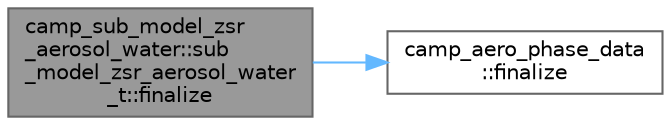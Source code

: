 digraph "camp_sub_model_zsr_aerosol_water::sub_model_zsr_aerosol_water_t::finalize"
{
 // LATEX_PDF_SIZE
  bgcolor="transparent";
  edge [fontname=Helvetica,fontsize=10,labelfontname=Helvetica,labelfontsize=10];
  node [fontname=Helvetica,fontsize=10,shape=box,height=0.2,width=0.4];
  rankdir="LR";
  Node1 [label="camp_sub_model_zsr\l_aerosol_water::sub\l_model_zsr_aerosol_water\l_t::finalize",height=0.2,width=0.4,color="gray40", fillcolor="grey60", style="filled", fontcolor="black",tooltip="Finalize."];
  Node1 -> Node2 [color="steelblue1",style="solid"];
  Node2 [label="camp_aero_phase_data\l::finalize",height=0.2,width=0.4,color="grey40", fillcolor="white", style="filled",URL="$namespacecamp__aero__phase__data.html#a18e6adfc1bb22f7514247a1920d86090",tooltip="Finalize the aerosol phase data."];
}
